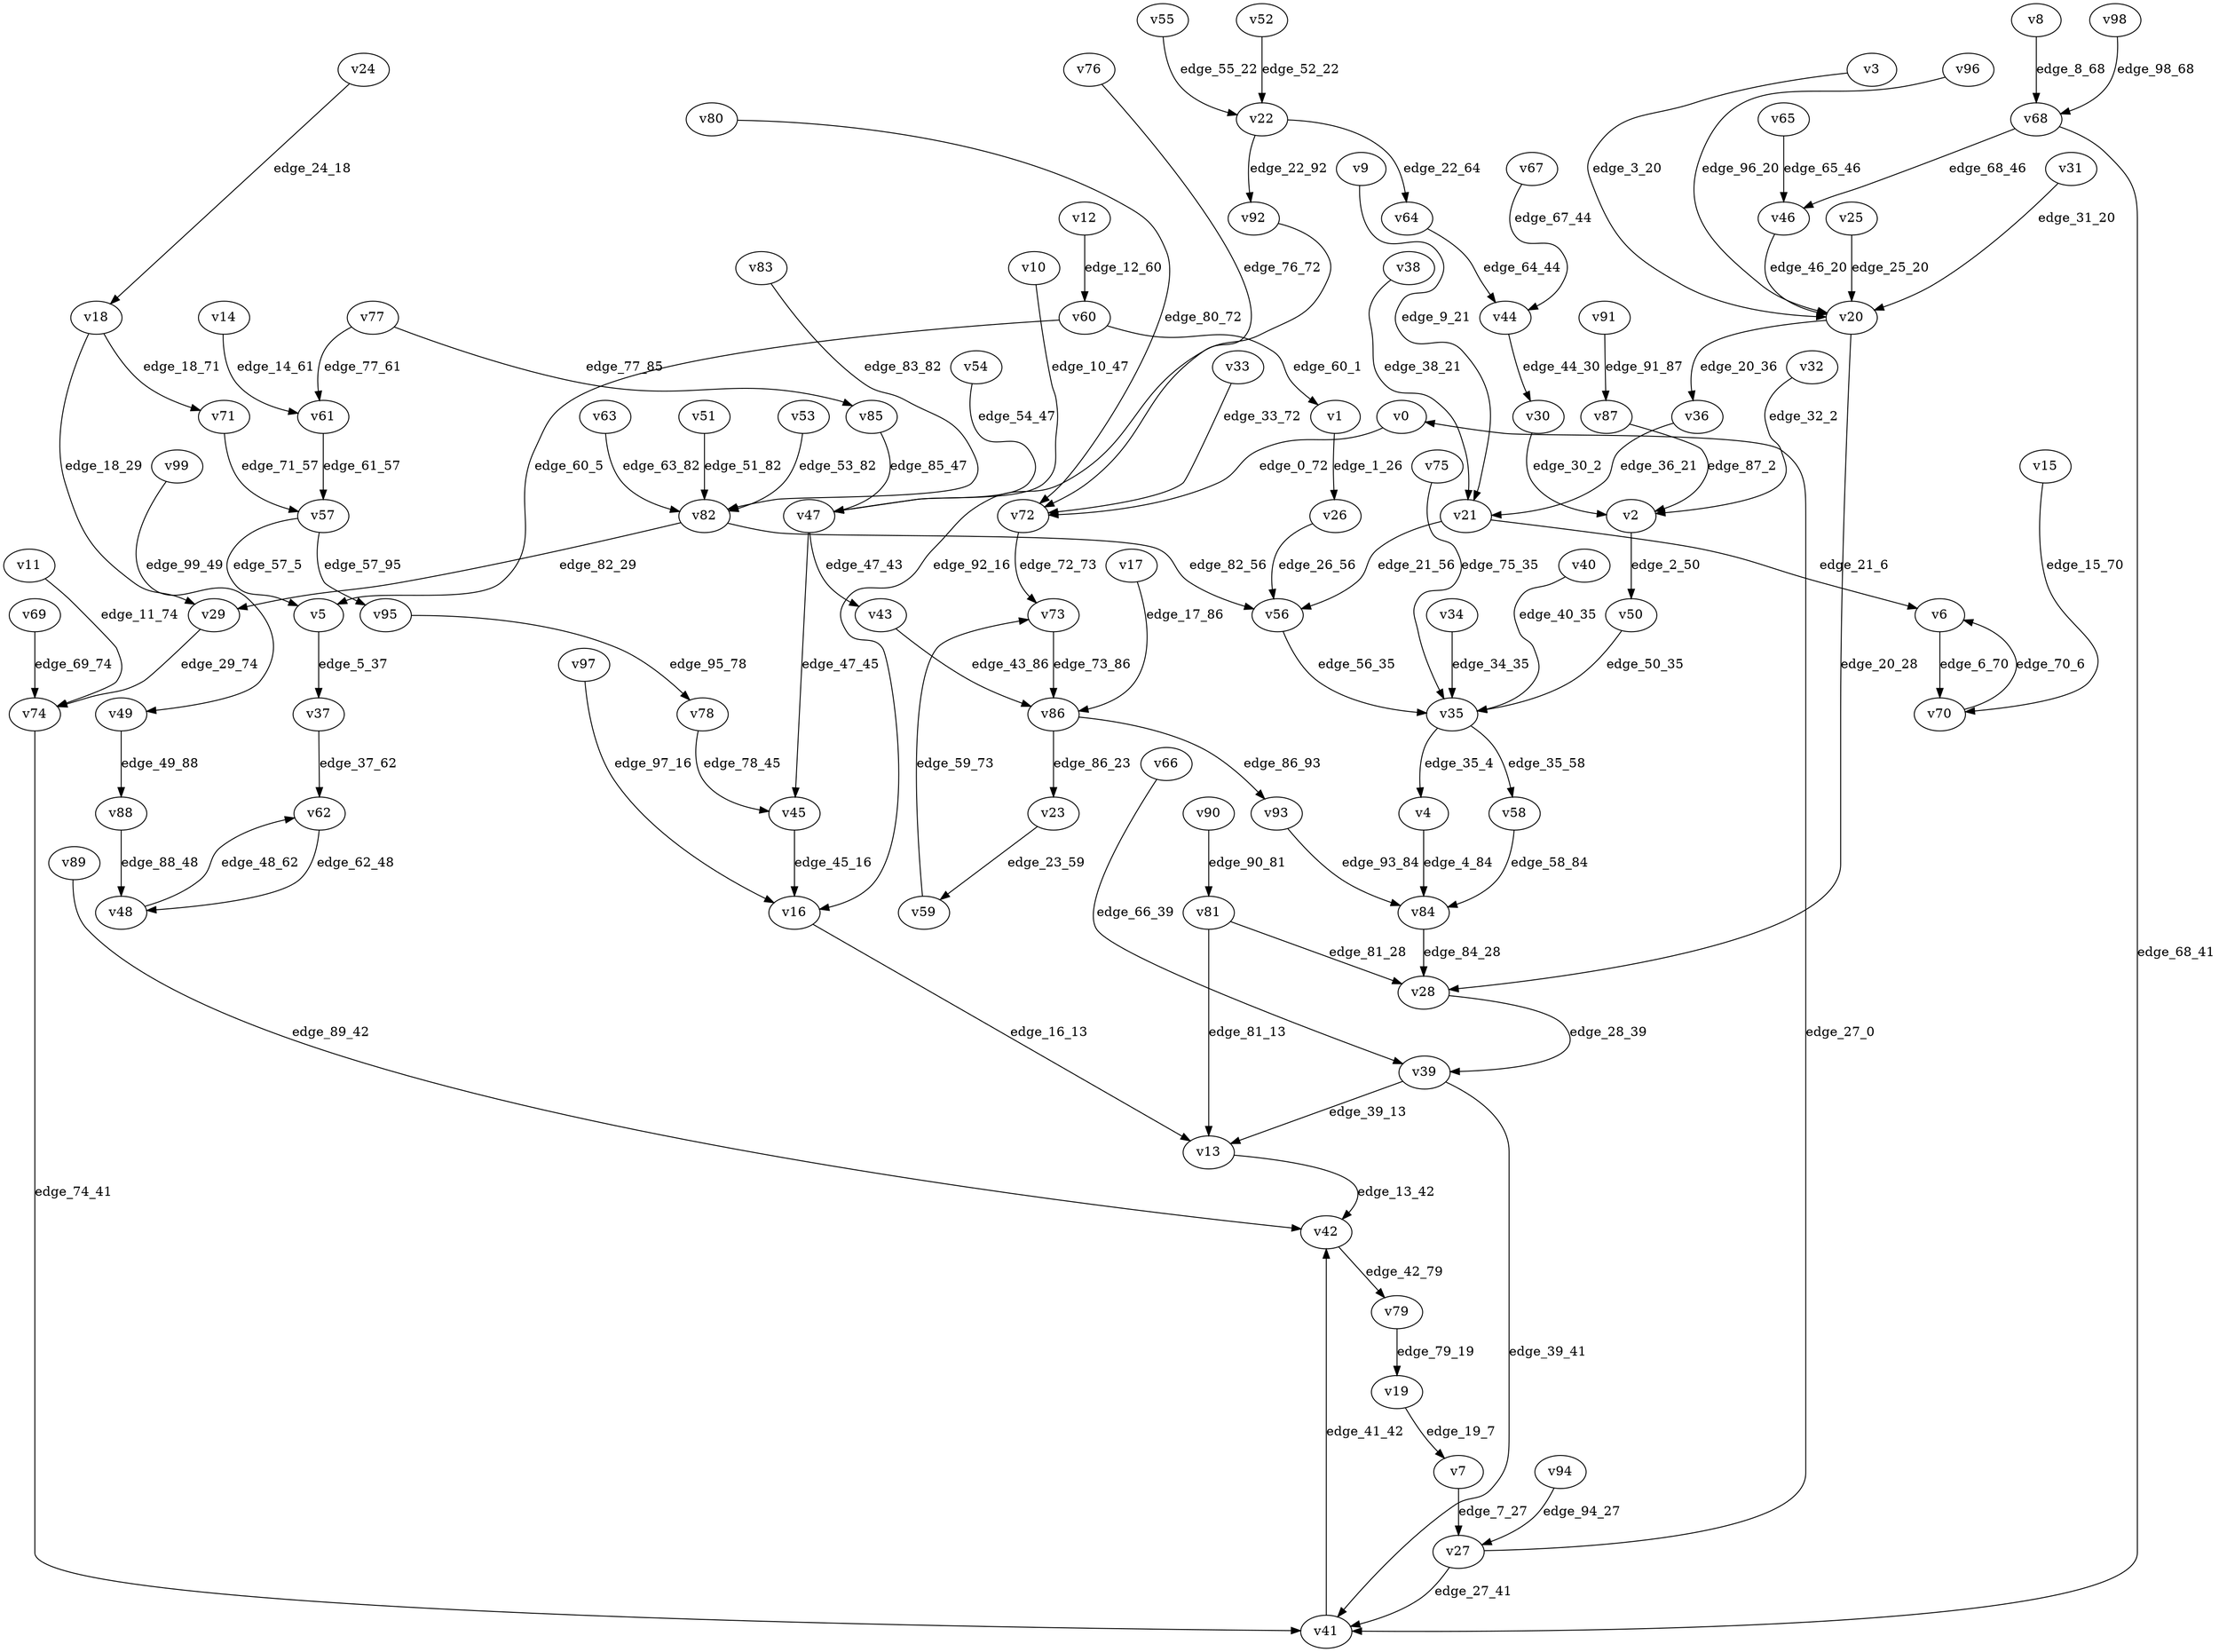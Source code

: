 digraph G {
    // Stochastic discounted game

    v0 [name="v0", player=0];
    v1 [name="v1", player=0];
    v2 [name="v2", player=-1];
    v3 [name="v3", player=0];
    v4 [name="v4", player=0];
    v5 [name="v5", player=0];
    v6 [name="v6", player=0];
    v7 [name="v7", player=1];
    v8 [name="v8", player=1];
    v9 [name="v9", player=1];
    v10 [name="v10", player=0];
    v11 [name="v11", player=1];
    v12 [name="v12", player=1];
    v13 [name="v13", player=0];
    v14 [name="v14", player=-1];
    v15 [name="v15", player=0];
    v16 [name="v16", player=-1];
    v17 [name="v17", player=0];
    v18 [name="v18", player=-1];
    v19 [name="v19", player=-1];
    v20 [name="v20", player=-1];
    v21 [name="v21", player=-1];
    v22 [name="v22", player=-1];
    v23 [name="v23", player=0];
    v24 [name="v24", player=1];
    v25 [name="v25", player=1];
    v26 [name="v26", player=-1];
    v27 [name="v27", player=-1];
    v28 [name="v28", player=0];
    v29 [name="v29", player=1];
    v30 [name="v30", player=1];
    v31 [name="v31", player=1];
    v32 [name="v32", player=0];
    v33 [name="v33", player=1];
    v34 [name="v34", player=1];
    v35 [name="v35", player=-1];
    v36 [name="v36", player=0];
    v37 [name="v37", player=-1];
    v38 [name="v38", player=0];
    v39 [name="v39", player=-1];
    v40 [name="v40", player=0];
    v41 [name="v41", player=0];
    v42 [name="v42", player=-1];
    v43 [name="v43", player=1];
    v44 [name="v44", player=-1];
    v45 [name="v45", player=0];
    v46 [name="v46", player=0];
    v47 [name="v47", player=-1];
    v48 [name="v48", player=-1];
    v49 [name="v49", player=-1];
    v50 [name="v50", player=1];
    v51 [name="v51", player=1];
    v52 [name="v52", player=1];
    v53 [name="v53", player=1];
    v54 [name="v54", player=1];
    v55 [name="v55", player=0];
    v56 [name="v56", player=1];
    v57 [name="v57", player=-1];
    v58 [name="v58", player=0];
    v59 [name="v59", player=-1];
    v60 [name="v60", player=-1];
    v61 [name="v61", player=0];
    v62 [name="v62", player=1];
    v63 [name="v63", player=0];
    v64 [name="v64", player=1];
    v65 [name="v65", player=-1];
    v66 [name="v66", player=0];
    v67 [name="v67", player=1];
    v68 [name="v68", player=-1];
    v69 [name="v69", player=0];
    v70 [name="v70", player=-1];
    v71 [name="v71", player=0];
    v72 [name="v72", player=-1];
    v73 [name="v73", player=1];
    v74 [name="v74", player=-1];
    v75 [name="v75", player=1];
    v76 [name="v76", player=1];
    v77 [name="v77", player=-1];
    v78 [name="v78", player=-1];
    v79 [name="v79", player=1];
    v80 [name="v80", player=1];
    v81 [name="v81", player=-1];
    v82 [name="v82", player=-1];
    v83 [name="v83", player=0];
    v84 [name="v84", player=-1];
    v85 [name="v85", player=0];
    v86 [name="v86", player=-1];
    v87 [name="v87", player=1];
    v88 [name="v88", player=1];
    v89 [name="v89", player=1];
    v90 [name="v90", player=0];
    v91 [name="v91", player=-1];
    v92 [name="v92", player=0];
    v93 [name="v93", player=1];
    v94 [name="v94", player=0];
    v95 [name="v95", player=1];
    v96 [name="v96", player=0];
    v97 [name="v97", player=1];
    v98 [name="v98", player=1];
    v99 [name="v99", player=0];

    v0 -> v72 [label="edge_0_72", weight=-3.378962, discount=0.138347];
    v1 -> v26 [label="edge_1_26", weight=6.611717, discount=0.157386];
    v2 -> v50 [label="edge_2_50", probability=1.000000];
    v3 -> v20 [label="edge_3_20", weight=-7.801770, discount=0.492512];
    v4 -> v84 [label="edge_4_84", weight=2.343282, discount=0.260092];
    v5 -> v37 [label="edge_5_37", weight=8.652721, discount=0.393989];
    v6 -> v70 [label="edge_6_70", weight=7.577452, discount=0.366822];
    v7 -> v27 [label="edge_7_27", weight=6.198972, discount=0.556413];
    v8 -> v68 [label="edge_8_68", weight=6.303997, discount=0.663599];
    v9 -> v21 [label="edge_9_21", weight=-5.876048, discount=0.549707];
    v10 -> v47 [label="edge_10_47", weight=0.987023, discount=0.857271];
    v11 -> v74 [label="edge_11_74", weight=-9.116219, discount=0.819056];
    v12 -> v60 [label="edge_12_60", weight=4.159078, discount=0.279333];
    v13 -> v42 [label="edge_13_42", weight=0.844510, discount=0.799484];
    v14 -> v61 [label="edge_14_61", probability=1.000000];
    v15 -> v70 [label="edge_15_70", weight=-9.507602, discount=0.434114];
    v16 -> v13 [label="edge_16_13", probability=1.000000];
    v17 -> v86 [label="edge_17_86", weight=-0.113262, discount=0.413808];
    v18 -> v29 [label="edge_18_29", probability=0.356242];
    v18 -> v71 [label="edge_18_71", probability=0.643758];
    v19 -> v7 [label="edge_19_7", probability=1.000000];
    v20 -> v36 [label="edge_20_36", probability=0.409315];
    v20 -> v28 [label="edge_20_28", probability=0.590685];
    v21 -> v6 [label="edge_21_6", probability=0.520417];
    v21 -> v56 [label="edge_21_56", probability=0.479583];
    v22 -> v92 [label="edge_22_92", probability=0.361202];
    v22 -> v64 [label="edge_22_64", probability=0.638798];
    v23 -> v59 [label="edge_23_59", weight=-1.084161, discount=0.199112];
    v24 -> v18 [label="edge_24_18", weight=-3.887242, discount=0.312131];
    v25 -> v20 [label="edge_25_20", weight=7.903696, discount=0.613581];
    v26 -> v56 [label="edge_26_56", probability=1.000000];
    v27 -> v41 [label="edge_27_41", probability=0.442131];
    v27 -> v0 [label="edge_27_0", probability=0.557869];
    v28 -> v39 [label="edge_28_39", weight=0.634669, discount=0.458643];
    v29 -> v74 [label="edge_29_74", weight=8.050689, discount=0.119995];
    v30 -> v2 [label="edge_30_2", weight=0.344790, discount=0.240191];
    v31 -> v20 [label="edge_31_20", weight=-1.980204, discount=0.367414];
    v32 -> v2 [label="edge_32_2", weight=-9.858886, discount=0.691612];
    v33 -> v72 [label="edge_33_72", weight=-0.355049, discount=0.364655];
    v34 -> v35 [label="edge_34_35", weight=7.452924, discount=0.895054];
    v35 -> v4 [label="edge_35_4", probability=0.688558];
    v35 -> v58 [label="edge_35_58", probability=0.311442];
    v36 -> v21 [label="edge_36_21", weight=-6.603958, discount=0.834546];
    v37 -> v62 [label="edge_37_62", probability=1.000000];
    v38 -> v21 [label="edge_38_21", weight=-8.338330, discount=0.828890];
    v39 -> v41 [label="edge_39_41", probability=0.424669];
    v39 -> v13 [label="edge_39_13", probability=0.575331];
    v40 -> v35 [label="edge_40_35", weight=-3.320669, discount=0.841130];
    v41 -> v42 [label="edge_41_42", weight=7.352460, discount=0.664080];
    v42 -> v79 [label="edge_42_79", probability=1.000000];
    v43 -> v86 [label="edge_43_86", weight=-8.780362, discount=0.294956];
    v44 -> v30 [label="edge_44_30", probability=1.000000];
    v45 -> v16 [label="edge_45_16", weight=2.519247, discount=0.440711];
    v46 -> v20 [label="edge_46_20", weight=-6.306063, discount=0.564461];
    v47 -> v45 [label="edge_47_45", probability=0.679765];
    v47 -> v43 [label="edge_47_43", probability=0.320235];
    v48 -> v62 [label="edge_48_62", probability=1.000000];
    v49 -> v88 [label="edge_49_88", probability=1.000000];
    v50 -> v35 [label="edge_50_35", weight=4.519689, discount=0.436231];
    v51 -> v82 [label="edge_51_82", weight=9.526717, discount=0.868557];
    v52 -> v22 [label="edge_52_22", weight=6.608516, discount=0.507355];
    v53 -> v82 [label="edge_53_82", weight=6.658451, discount=0.676162];
    v54 -> v47 [label="edge_54_47", weight=-8.244981, discount=0.532574];
    v55 -> v22 [label="edge_55_22", weight=2.418817, discount=0.818090];
    v56 -> v35 [label="edge_56_35", weight=-7.804296, discount=0.103333];
    v57 -> v95 [label="edge_57_95", probability=0.330698];
    v57 -> v5 [label="edge_57_5", probability=0.669302];
    v58 -> v84 [label="edge_58_84", weight=-2.107586, discount=0.205139];
    v59 -> v73 [label="edge_59_73", probability=1.000000];
    v60 -> v1 [label="edge_60_1", probability=0.468294];
    v60 -> v5 [label="edge_60_5", probability=0.531706];
    v61 -> v57 [label="edge_61_57", weight=9.295654, discount=0.585943];
    v62 -> v48 [label="edge_62_48", weight=5.934206, discount=0.520648];
    v63 -> v82 [label="edge_63_82", weight=6.812177, discount=0.123245];
    v64 -> v44 [label="edge_64_44", weight=-5.241919, discount=0.552919];
    v65 -> v46 [label="edge_65_46", probability=1.000000];
    v66 -> v39 [label="edge_66_39", weight=-3.381629, discount=0.239523];
    v67 -> v44 [label="edge_67_44", weight=-0.817383, discount=0.499347];
    v68 -> v46 [label="edge_68_46", probability=0.598410];
    v68 -> v41 [label="edge_68_41", probability=0.401590];
    v69 -> v74 [label="edge_69_74", weight=9.537665, discount=0.388151];
    v70 -> v6 [label="edge_70_6", probability=1.000000];
    v71 -> v57 [label="edge_71_57", weight=2.514844, discount=0.648759];
    v72 -> v73 [label="edge_72_73", probability=1.000000];
    v73 -> v86 [label="edge_73_86", weight=6.349860, discount=0.128669];
    v74 -> v41 [label="edge_74_41", probability=1.000000];
    v75 -> v35 [label="edge_75_35", weight=-1.667151, discount=0.116028];
    v76 -> v72 [label="edge_76_72", weight=-4.314763, discount=0.153765];
    v77 -> v85 [label="edge_77_85", probability=0.643258];
    v77 -> v61 [label="edge_77_61", probability=0.356742];
    v78 -> v45 [label="edge_78_45", probability=1.000000];
    v79 -> v19 [label="edge_79_19", weight=7.457115, discount=0.513197];
    v80 -> v72 [label="edge_80_72", weight=-0.018241, discount=0.334359];
    v81 -> v13 [label="edge_81_13", probability=0.307345];
    v81 -> v28 [label="edge_81_28", probability=0.692655];
    v82 -> v29 [label="edge_82_29", probability=0.695025];
    v82 -> v56 [label="edge_82_56", probability=0.304975];
    v83 -> v82 [label="edge_83_82", weight=-3.717657, discount=0.448699];
    v84 -> v28 [label="edge_84_28", probability=1.000000];
    v85 -> v47 [label="edge_85_47", weight=-5.729817, discount=0.315376];
    v86 -> v93 [label="edge_86_93", probability=0.682638];
    v86 -> v23 [label="edge_86_23", probability=0.317362];
    v87 -> v2 [label="edge_87_2", weight=-7.196133, discount=0.796514];
    v88 -> v48 [label="edge_88_48", weight=9.067568, discount=0.605812];
    v89 -> v42 [label="edge_89_42", weight=-0.687340, discount=0.317050];
    v90 -> v81 [label="edge_90_81", weight=3.881664, discount=0.545090];
    v91 -> v87 [label="edge_91_87", probability=1.000000];
    v92 -> v16 [label="edge_92_16", weight=-0.500011, discount=0.515235];
    v93 -> v84 [label="edge_93_84", weight=-6.926398, discount=0.623344];
    v94 -> v27 [label="edge_94_27", weight=1.465486, discount=0.208048];
    v95 -> v78 [label="edge_95_78", weight=-2.390678, discount=0.102734];
    v96 -> v20 [label="edge_96_20", weight=-7.010831, discount=0.427491];
    v97 -> v16 [label="edge_97_16", weight=-6.993904, discount=0.849246];
    v98 -> v68 [label="edge_98_68", weight=-2.715077, discount=0.198369];
    v99 -> v49 [label="edge_99_49", weight=-5.230768, discount=0.687846];
}